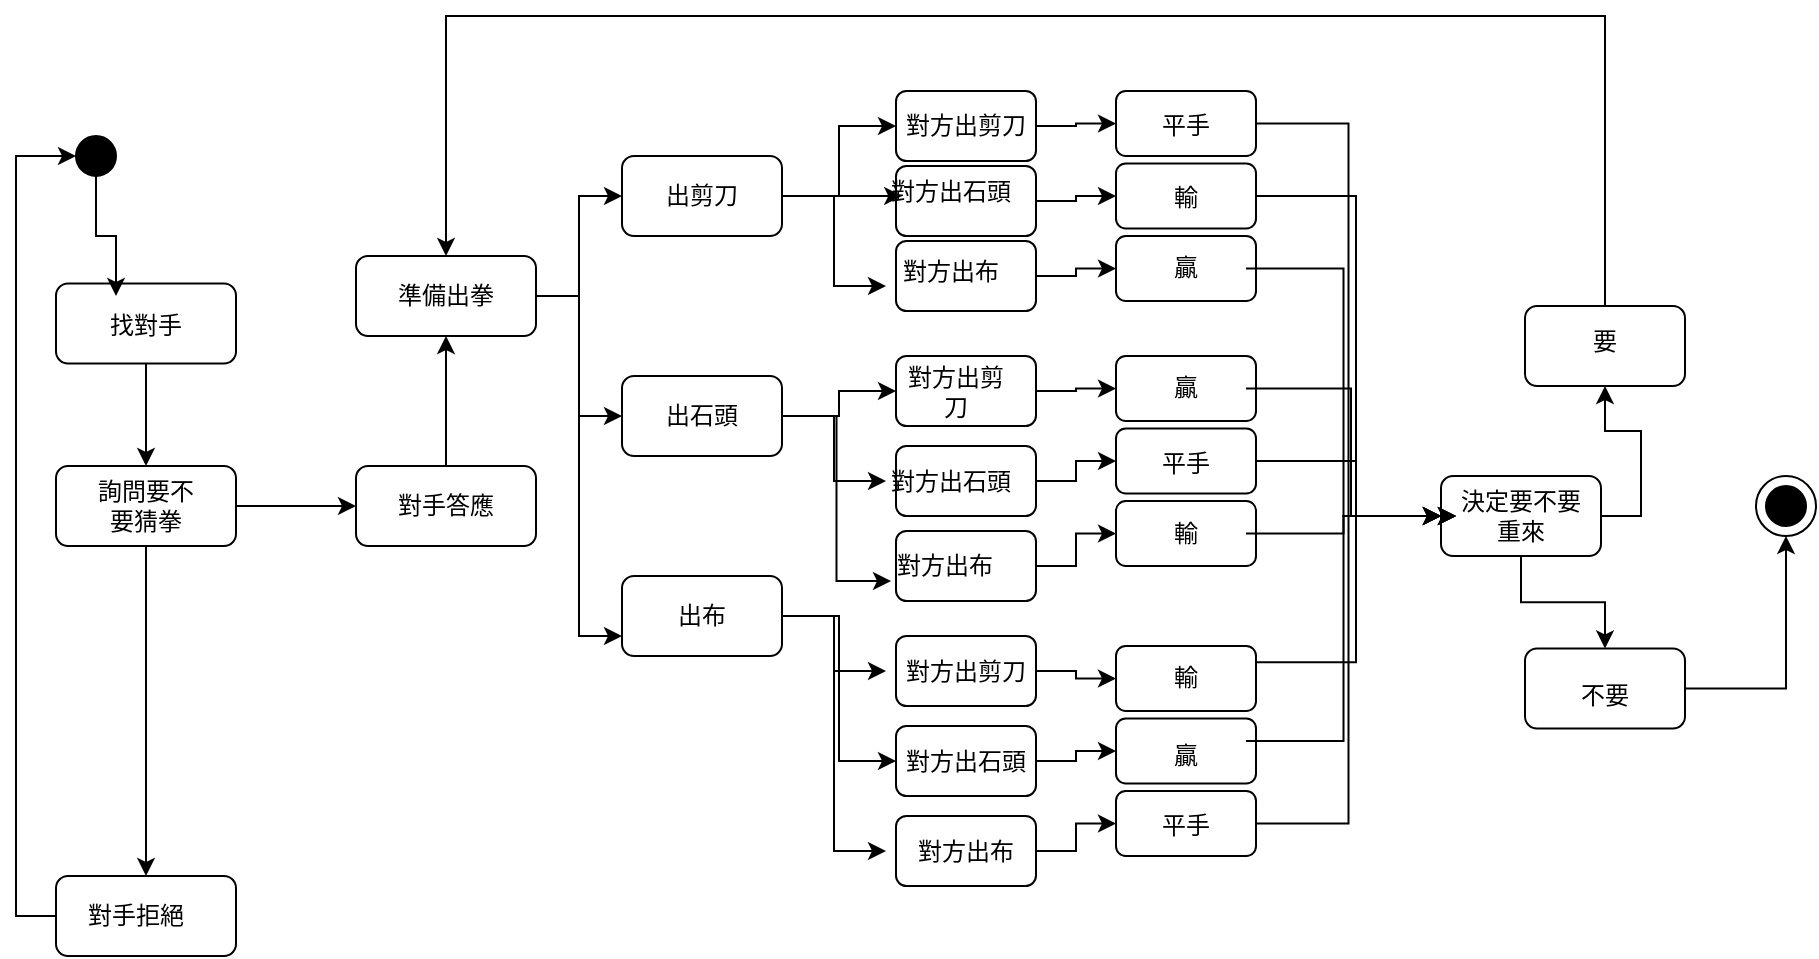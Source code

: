 <mxfile version="15.5.2" type="github"><diagram id="yrhVS1ULFplLNbKI0Mgy" name="Page-1"><mxGraphModel dx="1967" dy="1819" grid="1" gridSize="10" guides="1" tooltips="1" connect="1" arrows="1" fold="1" page="1" pageScale="1" pageWidth="827" pageHeight="1169" math="0" shadow="0"><root><mxCell id="0"/><mxCell id="1" parent="0"/><mxCell id="l1OINynDW4A3iXPMkWMb-71" style="edgeStyle=orthogonalEdgeStyle;rounded=0;orthogonalLoop=1;jettySize=auto;html=1;exitX=0.5;exitY=1;exitDx=0;exitDy=0;entryX=0.25;entryY=0;entryDx=0;entryDy=0;" edge="1" parent="1" source="l1OINynDW4A3iXPMkWMb-2" target="l1OINynDW4A3iXPMkWMb-68"><mxGeometry relative="1" as="geometry"/></mxCell><mxCell id="l1OINynDW4A3iXPMkWMb-2" value="" style="ellipse;whiteSpace=wrap;html=1;aspect=fixed;fillColor=#000000;" vertex="1" parent="1"><mxGeometry x="30" y="30" width="20" height="20" as="geometry"/></mxCell><mxCell id="l1OINynDW4A3iXPMkWMb-17" style="edgeStyle=orthogonalEdgeStyle;rounded=0;orthogonalLoop=1;jettySize=auto;html=1;exitX=1;exitY=0.5;exitDx=0;exitDy=0;entryX=0;entryY=0.75;entryDx=0;entryDy=0;" edge="1" parent="1" source="l1OINynDW4A3iXPMkWMb-3" target="l1OINynDW4A3iXPMkWMb-11"><mxGeometry relative="1" as="geometry"/></mxCell><mxCell id="l1OINynDW4A3iXPMkWMb-19" style="edgeStyle=orthogonalEdgeStyle;rounded=0;orthogonalLoop=1;jettySize=auto;html=1;exitX=1;exitY=0.5;exitDx=0;exitDy=0;entryX=0;entryY=0.5;entryDx=0;entryDy=0;" edge="1" parent="1" source="l1OINynDW4A3iXPMkWMb-3" target="l1OINynDW4A3iXPMkWMb-10"><mxGeometry relative="1" as="geometry"/></mxCell><mxCell id="l1OINynDW4A3iXPMkWMb-21" style="edgeStyle=orthogonalEdgeStyle;rounded=0;orthogonalLoop=1;jettySize=auto;html=1;exitX=1;exitY=0.5;exitDx=0;exitDy=0;entryX=0;entryY=0.5;entryDx=0;entryDy=0;" edge="1" parent="1" source="l1OINynDW4A3iXPMkWMb-3" target="l1OINynDW4A3iXPMkWMb-8"><mxGeometry relative="1" as="geometry"/></mxCell><mxCell id="l1OINynDW4A3iXPMkWMb-3" value="" style="rounded=1;whiteSpace=wrap;html=1;fillColor=none;" vertex="1" parent="1"><mxGeometry x="170" y="90" width="90" height="40" as="geometry"/></mxCell><mxCell id="l1OINynDW4A3iXPMkWMb-4" value="準備出拳" style="text;html=1;strokeColor=none;fillColor=none;align=center;verticalAlign=middle;whiteSpace=wrap;rounded=0;" vertex="1" parent="1"><mxGeometry x="185" y="95" width="60" height="30" as="geometry"/></mxCell><mxCell id="l1OINynDW4A3iXPMkWMb-52" style="edgeStyle=orthogonalEdgeStyle;rounded=0;orthogonalLoop=1;jettySize=auto;html=1;exitX=1;exitY=0.5;exitDx=0;exitDy=0;entryX=0.125;entryY=0.583;entryDx=0;entryDy=0;entryPerimeter=0;" edge="1" parent="1" source="l1OINynDW4A3iXPMkWMb-8" target="l1OINynDW4A3iXPMkWMb-29"><mxGeometry relative="1" as="geometry"/></mxCell><mxCell id="l1OINynDW4A3iXPMkWMb-53" style="edgeStyle=orthogonalEdgeStyle;rounded=0;orthogonalLoop=1;jettySize=auto;html=1;exitX=1;exitY=0.5;exitDx=0;exitDy=0;entryX=0;entryY=0.5;entryDx=0;entryDy=0;" edge="1" parent="1" source="l1OINynDW4A3iXPMkWMb-8" target="l1OINynDW4A3iXPMkWMb-24"><mxGeometry relative="1" as="geometry"/></mxCell><mxCell id="l1OINynDW4A3iXPMkWMb-55" style="edgeStyle=orthogonalEdgeStyle;rounded=0;orthogonalLoop=1;jettySize=auto;html=1;exitX=1;exitY=0.5;exitDx=0;exitDy=0;entryX=0;entryY=0.75;entryDx=0;entryDy=0;" edge="1" parent="1" source="l1OINynDW4A3iXPMkWMb-8" target="l1OINynDW4A3iXPMkWMb-30"><mxGeometry relative="1" as="geometry"/></mxCell><mxCell id="l1OINynDW4A3iXPMkWMb-8" value="" style="rounded=1;whiteSpace=wrap;html=1;fillColor=none;" vertex="1" parent="1"><mxGeometry x="303" y="40" width="80" height="40" as="geometry"/></mxCell><mxCell id="l1OINynDW4A3iXPMkWMb-59" style="edgeStyle=orthogonalEdgeStyle;rounded=0;orthogonalLoop=1;jettySize=auto;html=1;exitX=1;exitY=0.5;exitDx=0;exitDy=0;entryX=0;entryY=0.5;entryDx=0;entryDy=0;" edge="1" parent="1" source="l1OINynDW4A3iXPMkWMb-10" target="l1OINynDW4A3iXPMkWMb-37"><mxGeometry relative="1" as="geometry"/></mxCell><mxCell id="l1OINynDW4A3iXPMkWMb-61" style="edgeStyle=orthogonalEdgeStyle;rounded=0;orthogonalLoop=1;jettySize=auto;html=1;exitX=1;exitY=0.5;exitDx=0;exitDy=0;entryX=0;entryY=0.5;entryDx=0;entryDy=0;" edge="1" parent="1" source="l1OINynDW4A3iXPMkWMb-10" target="l1OINynDW4A3iXPMkWMb-36"><mxGeometry relative="1" as="geometry"/></mxCell><mxCell id="l1OINynDW4A3iXPMkWMb-62" style="edgeStyle=orthogonalEdgeStyle;rounded=0;orthogonalLoop=1;jettySize=auto;html=1;exitX=1;exitY=0.5;exitDx=0;exitDy=0;entryX=0;entryY=0.75;entryDx=0;entryDy=0;" edge="1" parent="1" source="l1OINynDW4A3iXPMkWMb-10" target="l1OINynDW4A3iXPMkWMb-35"><mxGeometry relative="1" as="geometry"/></mxCell><mxCell id="l1OINynDW4A3iXPMkWMb-10" value="" style="rounded=1;whiteSpace=wrap;html=1;fillColor=none;" vertex="1" parent="1"><mxGeometry x="303" y="150" width="80" height="40" as="geometry"/></mxCell><mxCell id="l1OINynDW4A3iXPMkWMb-63" style="edgeStyle=orthogonalEdgeStyle;rounded=0;orthogonalLoop=1;jettySize=auto;html=1;exitX=1;exitY=0.5;exitDx=0;exitDy=0;entryX=0;entryY=0.5;entryDx=0;entryDy=0;" edge="1" parent="1" source="l1OINynDW4A3iXPMkWMb-11" target="l1OINynDW4A3iXPMkWMb-40"><mxGeometry relative="1" as="geometry"/></mxCell><mxCell id="l1OINynDW4A3iXPMkWMb-64" style="edgeStyle=orthogonalEdgeStyle;rounded=0;orthogonalLoop=1;jettySize=auto;html=1;exitX=1;exitY=0.5;exitDx=0;exitDy=0;entryX=0;entryY=0.5;entryDx=0;entryDy=0;" edge="1" parent="1" source="l1OINynDW4A3iXPMkWMb-11" target="l1OINynDW4A3iXPMkWMb-45"><mxGeometry relative="1" as="geometry"/></mxCell><mxCell id="l1OINynDW4A3iXPMkWMb-65" style="edgeStyle=orthogonalEdgeStyle;rounded=0;orthogonalLoop=1;jettySize=auto;html=1;exitX=1;exitY=0.5;exitDx=0;exitDy=0;entryX=0;entryY=0.5;entryDx=0;entryDy=0;" edge="1" parent="1" source="l1OINynDW4A3iXPMkWMb-11" target="l1OINynDW4A3iXPMkWMb-38"><mxGeometry relative="1" as="geometry"/></mxCell><mxCell id="l1OINynDW4A3iXPMkWMb-11" value="" style="rounded=1;whiteSpace=wrap;html=1;fillColor=none;" vertex="1" parent="1"><mxGeometry x="303" y="250" width="80" height="40" as="geometry"/></mxCell><mxCell id="l1OINynDW4A3iXPMkWMb-13" value="出剪刀" style="text;html=1;strokeColor=none;fillColor=none;align=center;verticalAlign=middle;whiteSpace=wrap;rounded=0;" vertex="1" parent="1"><mxGeometry x="313" y="45" width="60" height="30" as="geometry"/></mxCell><mxCell id="l1OINynDW4A3iXPMkWMb-14" value="出石頭" style="text;html=1;strokeColor=none;fillColor=none;align=center;verticalAlign=middle;whiteSpace=wrap;rounded=0;" vertex="1" parent="1"><mxGeometry x="313" y="155" width="60" height="30" as="geometry"/></mxCell><mxCell id="l1OINynDW4A3iXPMkWMb-15" value="出布" style="text;html=1;strokeColor=none;fillColor=none;align=center;verticalAlign=middle;whiteSpace=wrap;rounded=0;" vertex="1" parent="1"><mxGeometry x="313" y="255" width="60" height="30" as="geometry"/></mxCell><mxCell id="l1OINynDW4A3iXPMkWMb-22" value="對方出剪刀" style="text;html=1;strokeColor=none;fillColor=none;align=center;verticalAlign=middle;whiteSpace=wrap;rounded=0;" vertex="1" parent="1"><mxGeometry x="435" y="10" width="80" height="30" as="geometry"/></mxCell><mxCell id="l1OINynDW4A3iXPMkWMb-103" style="edgeStyle=orthogonalEdgeStyle;rounded=0;orthogonalLoop=1;jettySize=auto;html=1;exitX=1;exitY=0.5;exitDx=0;exitDy=0;entryX=0;entryY=0.5;entryDx=0;entryDy=0;" edge="1" parent="1" source="l1OINynDW4A3iXPMkWMb-24" target="l1OINynDW4A3iXPMkWMb-85"><mxGeometry relative="1" as="geometry"/></mxCell><mxCell id="l1OINynDW4A3iXPMkWMb-24" value="" style="rounded=1;whiteSpace=wrap;html=1;fillColor=none;" vertex="1" parent="1"><mxGeometry x="440" y="7.5" width="70" height="35" as="geometry"/></mxCell><mxCell id="l1OINynDW4A3iXPMkWMb-107" style="edgeStyle=orthogonalEdgeStyle;rounded=0;orthogonalLoop=1;jettySize=auto;html=1;exitX=1;exitY=0.5;exitDx=0;exitDy=0;entryX=0;entryY=0.5;entryDx=0;entryDy=0;" edge="1" parent="1" source="l1OINynDW4A3iXPMkWMb-25" target="l1OINynDW4A3iXPMkWMb-86"><mxGeometry relative="1" as="geometry"/></mxCell><mxCell id="l1OINynDW4A3iXPMkWMb-25" value="" style="rounded=1;whiteSpace=wrap;html=1;fillColor=none;" vertex="1" parent="1"><mxGeometry x="440" y="45" width="70" height="35" as="geometry"/></mxCell><mxCell id="l1OINynDW4A3iXPMkWMb-108" style="edgeStyle=orthogonalEdgeStyle;rounded=0;orthogonalLoop=1;jettySize=auto;html=1;exitX=1;exitY=0.5;exitDx=0;exitDy=0;entryX=0;entryY=0.5;entryDx=0;entryDy=0;" edge="1" parent="1" source="l1OINynDW4A3iXPMkWMb-27" target="l1OINynDW4A3iXPMkWMb-87"><mxGeometry relative="1" as="geometry"/></mxCell><mxCell id="l1OINynDW4A3iXPMkWMb-27" value="" style="rounded=1;whiteSpace=wrap;html=1;fillColor=none;" vertex="1" parent="1"><mxGeometry x="440" y="82.5" width="70" height="35" as="geometry"/></mxCell><mxCell id="l1OINynDW4A3iXPMkWMb-29" value="對方出石頭" style="text;html=1;strokeColor=none;fillColor=none;align=center;verticalAlign=middle;whiteSpace=wrap;rounded=0;" vertex="1" parent="1"><mxGeometry x="435" y="42.5" width="65" height="30" as="geometry"/></mxCell><mxCell id="l1OINynDW4A3iXPMkWMb-30" value="對方出布" style="text;html=1;strokeColor=none;fillColor=none;align=center;verticalAlign=middle;whiteSpace=wrap;rounded=0;" vertex="1" parent="1"><mxGeometry x="435" y="82.5" width="65" height="30" as="geometry"/></mxCell><mxCell id="l1OINynDW4A3iXPMkWMb-110" style="edgeStyle=orthogonalEdgeStyle;rounded=0;orthogonalLoop=1;jettySize=auto;html=1;exitX=1;exitY=0.5;exitDx=0;exitDy=0;entryX=0;entryY=0.5;entryDx=0;entryDy=0;" edge="1" parent="1" source="l1OINynDW4A3iXPMkWMb-32" target="l1OINynDW4A3iXPMkWMb-88"><mxGeometry relative="1" as="geometry"/></mxCell><mxCell id="l1OINynDW4A3iXPMkWMb-32" value="" style="rounded=1;whiteSpace=wrap;html=1;fillColor=none;" vertex="1" parent="1"><mxGeometry x="440" y="140" width="70" height="35" as="geometry"/></mxCell><mxCell id="l1OINynDW4A3iXPMkWMb-112" style="edgeStyle=orthogonalEdgeStyle;rounded=0;orthogonalLoop=1;jettySize=auto;html=1;exitX=1;exitY=0.5;exitDx=0;exitDy=0;entryX=0;entryY=0.5;entryDx=0;entryDy=0;" edge="1" parent="1" source="l1OINynDW4A3iXPMkWMb-33" target="l1OINynDW4A3iXPMkWMb-89"><mxGeometry relative="1" as="geometry"/></mxCell><mxCell id="l1OINynDW4A3iXPMkWMb-33" value="" style="rounded=1;whiteSpace=wrap;html=1;fillColor=none;" vertex="1" parent="1"><mxGeometry x="440" y="185" width="70" height="35" as="geometry"/></mxCell><mxCell id="l1OINynDW4A3iXPMkWMb-113" style="edgeStyle=orthogonalEdgeStyle;rounded=0;orthogonalLoop=1;jettySize=auto;html=1;exitX=1;exitY=0.5;exitDx=0;exitDy=0;entryX=0;entryY=0.5;entryDx=0;entryDy=0;" edge="1" parent="1" source="l1OINynDW4A3iXPMkWMb-34" target="l1OINynDW4A3iXPMkWMb-90"><mxGeometry relative="1" as="geometry"/></mxCell><mxCell id="l1OINynDW4A3iXPMkWMb-34" value="" style="rounded=1;whiteSpace=wrap;html=1;fillColor=none;" vertex="1" parent="1"><mxGeometry x="440" y="227.5" width="70" height="35" as="geometry"/></mxCell><mxCell id="l1OINynDW4A3iXPMkWMb-35" value="對方出布" style="text;html=1;strokeColor=none;fillColor=none;align=center;verticalAlign=middle;whiteSpace=wrap;rounded=0;" vertex="1" parent="1"><mxGeometry x="437.5" y="230" width="52.5" height="30" as="geometry"/></mxCell><mxCell id="l1OINynDW4A3iXPMkWMb-36" value="對方出石頭" style="text;html=1;strokeColor=none;fillColor=none;align=center;verticalAlign=middle;whiteSpace=wrap;rounded=0;" vertex="1" parent="1"><mxGeometry x="435" y="187.5" width="65" height="30" as="geometry"/></mxCell><mxCell id="l1OINynDW4A3iXPMkWMb-37" value="對方出剪刀" style="text;html=1;strokeColor=none;fillColor=none;align=center;verticalAlign=middle;whiteSpace=wrap;rounded=0;" vertex="1" parent="1"><mxGeometry x="440" y="143.75" width="60" height="27.5" as="geometry"/></mxCell><mxCell id="l1OINynDW4A3iXPMkWMb-38" value="對方出布" style="text;html=1;strokeColor=none;fillColor=none;align=center;verticalAlign=middle;whiteSpace=wrap;rounded=0;" vertex="1" parent="1"><mxGeometry x="435" y="372.5" width="80" height="30" as="geometry"/></mxCell><mxCell id="l1OINynDW4A3iXPMkWMb-39" value="對方出石頭" style="text;html=1;strokeColor=none;fillColor=none;align=center;verticalAlign=middle;whiteSpace=wrap;rounded=0;" vertex="1" parent="1"><mxGeometry x="435" y="327.5" width="80" height="30" as="geometry"/></mxCell><mxCell id="l1OINynDW4A3iXPMkWMb-40" value="對方出剪刀" style="text;html=1;strokeColor=none;fillColor=none;align=center;verticalAlign=middle;whiteSpace=wrap;rounded=0;" vertex="1" parent="1"><mxGeometry x="435" y="282.5" width="80" height="30" as="geometry"/></mxCell><mxCell id="l1OINynDW4A3iXPMkWMb-114" style="edgeStyle=orthogonalEdgeStyle;rounded=0;orthogonalLoop=1;jettySize=auto;html=1;exitX=1;exitY=0.5;exitDx=0;exitDy=0;entryX=0;entryY=0.5;entryDx=0;entryDy=0;" edge="1" parent="1" source="l1OINynDW4A3iXPMkWMb-44" target="l1OINynDW4A3iXPMkWMb-91"><mxGeometry relative="1" as="geometry"/></mxCell><mxCell id="l1OINynDW4A3iXPMkWMb-44" value="" style="rounded=1;whiteSpace=wrap;html=1;fillColor=none;" vertex="1" parent="1"><mxGeometry x="440" y="280" width="70" height="35" as="geometry"/></mxCell><mxCell id="l1OINynDW4A3iXPMkWMb-115" style="edgeStyle=orthogonalEdgeStyle;rounded=0;orthogonalLoop=1;jettySize=auto;html=1;exitX=1;exitY=0.5;exitDx=0;exitDy=0;entryX=0;entryY=0.5;entryDx=0;entryDy=0;" edge="1" parent="1" source="l1OINynDW4A3iXPMkWMb-45" target="l1OINynDW4A3iXPMkWMb-92"><mxGeometry relative="1" as="geometry"/></mxCell><mxCell id="l1OINynDW4A3iXPMkWMb-45" value="" style="rounded=1;whiteSpace=wrap;html=1;fillColor=none;" vertex="1" parent="1"><mxGeometry x="440" y="325" width="70" height="35" as="geometry"/></mxCell><mxCell id="l1OINynDW4A3iXPMkWMb-116" style="edgeStyle=orthogonalEdgeStyle;rounded=0;orthogonalLoop=1;jettySize=auto;html=1;exitX=1;exitY=0.5;exitDx=0;exitDy=0;entryX=0;entryY=0.5;entryDx=0;entryDy=0;" edge="1" parent="1" source="l1OINynDW4A3iXPMkWMb-46" target="l1OINynDW4A3iXPMkWMb-93"><mxGeometry relative="1" as="geometry"/></mxCell><mxCell id="l1OINynDW4A3iXPMkWMb-46" value="" style="rounded=1;whiteSpace=wrap;html=1;fillColor=none;" vertex="1" parent="1"><mxGeometry x="440" y="370" width="70" height="35" as="geometry"/></mxCell><mxCell id="l1OINynDW4A3iXPMkWMb-72" style="edgeStyle=orthogonalEdgeStyle;rounded=0;orthogonalLoop=1;jettySize=auto;html=1;exitX=0.5;exitY=1;exitDx=0;exitDy=0;entryX=0.5;entryY=0;entryDx=0;entryDy=0;" edge="1" parent="1" source="l1OINynDW4A3iXPMkWMb-67" target="l1OINynDW4A3iXPMkWMb-70"><mxGeometry relative="1" as="geometry"/></mxCell><mxCell id="l1OINynDW4A3iXPMkWMb-67" value="" style="rounded=1;whiteSpace=wrap;html=1;fillColor=none;" vertex="1" parent="1"><mxGeometry x="20" y="103.75" width="90" height="40" as="geometry"/></mxCell><mxCell id="l1OINynDW4A3iXPMkWMb-68" value="找對手" style="text;html=1;strokeColor=none;fillColor=none;align=center;verticalAlign=middle;whiteSpace=wrap;rounded=0;" vertex="1" parent="1"><mxGeometry x="35" y="110" width="60" height="30" as="geometry"/></mxCell><mxCell id="l1OINynDW4A3iXPMkWMb-69" value="詢問要不要猜拳" style="text;html=1;strokeColor=none;fillColor=none;align=center;verticalAlign=middle;whiteSpace=wrap;rounded=0;" vertex="1" parent="1"><mxGeometry x="35" y="200" width="60" height="30" as="geometry"/></mxCell><mxCell id="l1OINynDW4A3iXPMkWMb-77" style="edgeStyle=orthogonalEdgeStyle;rounded=0;orthogonalLoop=1;jettySize=auto;html=1;exitX=1;exitY=0.5;exitDx=0;exitDy=0;entryX=0;entryY=0.5;entryDx=0;entryDy=0;" edge="1" parent="1" source="l1OINynDW4A3iXPMkWMb-70" target="l1OINynDW4A3iXPMkWMb-76"><mxGeometry relative="1" as="geometry"/></mxCell><mxCell id="l1OINynDW4A3iXPMkWMb-81" style="edgeStyle=orthogonalEdgeStyle;rounded=0;orthogonalLoop=1;jettySize=auto;html=1;exitX=0.5;exitY=1;exitDx=0;exitDy=0;entryX=0.5;entryY=0;entryDx=0;entryDy=0;" edge="1" parent="1" source="l1OINynDW4A3iXPMkWMb-70" target="l1OINynDW4A3iXPMkWMb-80"><mxGeometry relative="1" as="geometry"/></mxCell><mxCell id="l1OINynDW4A3iXPMkWMb-70" value="" style="rounded=1;whiteSpace=wrap;html=1;fillColor=none;" vertex="1" parent="1"><mxGeometry x="20" y="195" width="90" height="40" as="geometry"/></mxCell><mxCell id="l1OINynDW4A3iXPMkWMb-73" value="對手答應" style="text;html=1;strokeColor=none;fillColor=none;align=center;verticalAlign=middle;whiteSpace=wrap;rounded=0;" vertex="1" parent="1"><mxGeometry x="185" y="200" width="60" height="30" as="geometry"/></mxCell><mxCell id="l1OINynDW4A3iXPMkWMb-78" style="edgeStyle=orthogonalEdgeStyle;rounded=0;orthogonalLoop=1;jettySize=auto;html=1;exitX=0.5;exitY=0;exitDx=0;exitDy=0;entryX=0.5;entryY=1;entryDx=0;entryDy=0;" edge="1" parent="1" source="l1OINynDW4A3iXPMkWMb-76" target="l1OINynDW4A3iXPMkWMb-3"><mxGeometry relative="1" as="geometry"/></mxCell><mxCell id="l1OINynDW4A3iXPMkWMb-76" value="" style="rounded=1;whiteSpace=wrap;html=1;fillColor=none;" vertex="1" parent="1"><mxGeometry x="170" y="195" width="90" height="40" as="geometry"/></mxCell><mxCell id="l1OINynDW4A3iXPMkWMb-79" value="對手拒絕" style="text;html=1;strokeColor=none;fillColor=none;align=center;verticalAlign=middle;whiteSpace=wrap;rounded=0;" vertex="1" parent="1"><mxGeometry x="30" y="405" width="60" height="30" as="geometry"/></mxCell><mxCell id="l1OINynDW4A3iXPMkWMb-84" style="edgeStyle=orthogonalEdgeStyle;rounded=0;orthogonalLoop=1;jettySize=auto;html=1;exitX=0;exitY=0.5;exitDx=0;exitDy=0;entryX=0;entryY=0.5;entryDx=0;entryDy=0;" edge="1" parent="1" source="l1OINynDW4A3iXPMkWMb-80" target="l1OINynDW4A3iXPMkWMb-2"><mxGeometry relative="1" as="geometry"/></mxCell><mxCell id="l1OINynDW4A3iXPMkWMb-80" value="" style="rounded=1;whiteSpace=wrap;html=1;fillColor=none;" vertex="1" parent="1"><mxGeometry x="20" y="400" width="90" height="40" as="geometry"/></mxCell><mxCell id="l1OINynDW4A3iXPMkWMb-82" value="" style="ellipse;whiteSpace=wrap;html=1;aspect=fixed;fillColor=#000000;" vertex="1" parent="1"><mxGeometry x="875" y="205" width="20" height="20" as="geometry"/></mxCell><mxCell id="l1OINynDW4A3iXPMkWMb-83" value="" style="ellipse;whiteSpace=wrap;html=1;aspect=fixed;fillColor=none;" vertex="1" parent="1"><mxGeometry x="870" y="200" width="30" height="30" as="geometry"/></mxCell><mxCell id="l1OINynDW4A3iXPMkWMb-132" style="edgeStyle=orthogonalEdgeStyle;rounded=0;orthogonalLoop=1;jettySize=auto;html=1;exitX=1;exitY=0.5;exitDx=0;exitDy=0;entryX=0;entryY=0.5;entryDx=0;entryDy=0;" edge="1" parent="1" source="l1OINynDW4A3iXPMkWMb-85" target="l1OINynDW4A3iXPMkWMb-118"><mxGeometry relative="1" as="geometry"/></mxCell><mxCell id="l1OINynDW4A3iXPMkWMb-85" value="" style="rounded=1;whiteSpace=wrap;html=1;fillColor=none;" vertex="1" parent="1"><mxGeometry x="550" y="7.5" width="70" height="32.5" as="geometry"/></mxCell><mxCell id="l1OINynDW4A3iXPMkWMb-135" style="edgeStyle=orthogonalEdgeStyle;rounded=0;orthogonalLoop=1;jettySize=auto;html=1;exitX=1;exitY=0.5;exitDx=0;exitDy=0;entryX=0;entryY=0.5;entryDx=0;entryDy=0;" edge="1" parent="1" source="l1OINynDW4A3iXPMkWMb-86" target="l1OINynDW4A3iXPMkWMb-119"><mxGeometry relative="1" as="geometry"/></mxCell><mxCell id="l1OINynDW4A3iXPMkWMb-86" value="" style="rounded=1;whiteSpace=wrap;html=1;fillColor=none;" vertex="1" parent="1"><mxGeometry x="550" y="43.75" width="70" height="32.5" as="geometry"/></mxCell><mxCell id="l1OINynDW4A3iXPMkWMb-87" value="" style="rounded=1;whiteSpace=wrap;html=1;fillColor=none;" vertex="1" parent="1"><mxGeometry x="550" y="80" width="70" height="32.5" as="geometry"/></mxCell><mxCell id="l1OINynDW4A3iXPMkWMb-88" value="" style="rounded=1;whiteSpace=wrap;html=1;fillColor=none;" vertex="1" parent="1"><mxGeometry x="550" y="140" width="70" height="32.5" as="geometry"/></mxCell><mxCell id="l1OINynDW4A3iXPMkWMb-139" style="edgeStyle=orthogonalEdgeStyle;rounded=0;orthogonalLoop=1;jettySize=auto;html=1;exitX=1;exitY=0.5;exitDx=0;exitDy=0;entryX=0;entryY=0.5;entryDx=0;entryDy=0;" edge="1" parent="1" source="l1OINynDW4A3iXPMkWMb-89" target="l1OINynDW4A3iXPMkWMb-119"><mxGeometry relative="1" as="geometry"/></mxCell><mxCell id="l1OINynDW4A3iXPMkWMb-89" value="" style="rounded=1;whiteSpace=wrap;html=1;fillColor=none;" vertex="1" parent="1"><mxGeometry x="550" y="176.25" width="70" height="32.5" as="geometry"/></mxCell><mxCell id="l1OINynDW4A3iXPMkWMb-90" value="" style="rounded=1;whiteSpace=wrap;html=1;fillColor=none;" vertex="1" parent="1"><mxGeometry x="550" y="212.5" width="70" height="32.5" as="geometry"/></mxCell><mxCell id="l1OINynDW4A3iXPMkWMb-141" style="edgeStyle=orthogonalEdgeStyle;rounded=0;orthogonalLoop=1;jettySize=auto;html=1;exitX=1;exitY=0.25;exitDx=0;exitDy=0;entryX=0;entryY=0.5;entryDx=0;entryDy=0;" edge="1" parent="1" source="l1OINynDW4A3iXPMkWMb-91" target="l1OINynDW4A3iXPMkWMb-119"><mxGeometry relative="1" as="geometry"/></mxCell><mxCell id="l1OINynDW4A3iXPMkWMb-91" value="" style="rounded=1;whiteSpace=wrap;html=1;fillColor=none;" vertex="1" parent="1"><mxGeometry x="550" y="285" width="70" height="32.5" as="geometry"/></mxCell><mxCell id="l1OINynDW4A3iXPMkWMb-92" value="" style="rounded=1;whiteSpace=wrap;html=1;fillColor=none;" vertex="1" parent="1"><mxGeometry x="550" y="321.25" width="70" height="32.5" as="geometry"/></mxCell><mxCell id="l1OINynDW4A3iXPMkWMb-143" style="edgeStyle=orthogonalEdgeStyle;rounded=0;orthogonalLoop=1;jettySize=auto;html=1;exitX=1;exitY=0.5;exitDx=0;exitDy=0;entryX=0;entryY=0.5;entryDx=0;entryDy=0;" edge="1" parent="1" source="l1OINynDW4A3iXPMkWMb-93" target="l1OINynDW4A3iXPMkWMb-118"><mxGeometry relative="1" as="geometry"/></mxCell><mxCell id="l1OINynDW4A3iXPMkWMb-93" value="" style="rounded=1;whiteSpace=wrap;html=1;fillColor=none;" vertex="1" parent="1"><mxGeometry x="550" y="357.5" width="70" height="32.5" as="geometry"/></mxCell><mxCell id="l1OINynDW4A3iXPMkWMb-94" value="平手" style="text;html=1;strokeColor=none;fillColor=none;align=center;verticalAlign=middle;whiteSpace=wrap;rounded=0;" vertex="1" parent="1"><mxGeometry x="555" y="10" width="60" height="30" as="geometry"/></mxCell><mxCell id="l1OINynDW4A3iXPMkWMb-95" value="輸" style="text;html=1;strokeColor=none;fillColor=none;align=center;verticalAlign=middle;whiteSpace=wrap;rounded=0;" vertex="1" parent="1"><mxGeometry x="555" y="46.25" width="60" height="30" as="geometry"/></mxCell><mxCell id="l1OINynDW4A3iXPMkWMb-136" style="edgeStyle=orthogonalEdgeStyle;rounded=0;orthogonalLoop=1;jettySize=auto;html=1;exitX=1;exitY=0.5;exitDx=0;exitDy=0;entryX=0;entryY=0.5;entryDx=0;entryDy=0;" edge="1" parent="1" source="l1OINynDW4A3iXPMkWMb-96" target="l1OINynDW4A3iXPMkWMb-118"><mxGeometry relative="1" as="geometry"/></mxCell><mxCell id="l1OINynDW4A3iXPMkWMb-96" value="贏" style="text;html=1;strokeColor=none;fillColor=none;align=center;verticalAlign=middle;whiteSpace=wrap;rounded=0;" vertex="1" parent="1"><mxGeometry x="555" y="81.25" width="60" height="30" as="geometry"/></mxCell><mxCell id="l1OINynDW4A3iXPMkWMb-142" style="edgeStyle=orthogonalEdgeStyle;rounded=0;orthogonalLoop=1;jettySize=auto;html=1;exitX=1;exitY=0.25;exitDx=0;exitDy=0;entryX=0;entryY=0.5;entryDx=0;entryDy=0;" edge="1" parent="1" source="l1OINynDW4A3iXPMkWMb-97" target="l1OINynDW4A3iXPMkWMb-118"><mxGeometry relative="1" as="geometry"/></mxCell><mxCell id="l1OINynDW4A3iXPMkWMb-97" value="贏" style="text;html=1;strokeColor=none;fillColor=none;align=center;verticalAlign=middle;whiteSpace=wrap;rounded=0;" vertex="1" parent="1"><mxGeometry x="555" y="325" width="60" height="30" as="geometry"/></mxCell><mxCell id="l1OINynDW4A3iXPMkWMb-137" style="edgeStyle=orthogonalEdgeStyle;rounded=0;orthogonalLoop=1;jettySize=auto;html=1;exitX=1;exitY=0.5;exitDx=0;exitDy=0;entryX=0;entryY=0.5;entryDx=0;entryDy=0;" edge="1" parent="1" source="l1OINynDW4A3iXPMkWMb-98" target="l1OINynDW4A3iXPMkWMb-119"><mxGeometry relative="1" as="geometry"/></mxCell><mxCell id="l1OINynDW4A3iXPMkWMb-98" value="贏" style="text;html=1;strokeColor=none;fillColor=none;align=center;verticalAlign=middle;whiteSpace=wrap;rounded=0;" vertex="1" parent="1"><mxGeometry x="555" y="141.25" width="60" height="30" as="geometry"/></mxCell><mxCell id="l1OINynDW4A3iXPMkWMb-99" value="平手" style="text;html=1;strokeColor=none;fillColor=none;align=center;verticalAlign=middle;whiteSpace=wrap;rounded=0;" vertex="1" parent="1"><mxGeometry x="555" y="178.75" width="60" height="30" as="geometry"/></mxCell><mxCell id="l1OINynDW4A3iXPMkWMb-100" value="平手" style="text;html=1;strokeColor=none;fillColor=none;align=center;verticalAlign=middle;whiteSpace=wrap;rounded=0;" vertex="1" parent="1"><mxGeometry x="555" y="360" width="60" height="30" as="geometry"/></mxCell><mxCell id="l1OINynDW4A3iXPMkWMb-140" style="edgeStyle=orthogonalEdgeStyle;rounded=0;orthogonalLoop=1;jettySize=auto;html=1;exitX=1;exitY=0.5;exitDx=0;exitDy=0;entryX=0;entryY=0.5;entryDx=0;entryDy=0;" edge="1" parent="1" source="l1OINynDW4A3iXPMkWMb-101" target="l1OINynDW4A3iXPMkWMb-118"><mxGeometry relative="1" as="geometry"/></mxCell><mxCell id="l1OINynDW4A3iXPMkWMb-101" value="輸" style="text;html=1;strokeColor=none;fillColor=none;align=center;verticalAlign=middle;whiteSpace=wrap;rounded=0;" vertex="1" parent="1"><mxGeometry x="555" y="213.75" width="60" height="30" as="geometry"/></mxCell><mxCell id="l1OINynDW4A3iXPMkWMb-102" value="輸" style="text;html=1;strokeColor=none;fillColor=none;align=center;verticalAlign=middle;whiteSpace=wrap;rounded=0;" vertex="1" parent="1"><mxGeometry x="555" y="286.25" width="60" height="30" as="geometry"/></mxCell><mxCell id="l1OINynDW4A3iXPMkWMb-124" style="edgeStyle=orthogonalEdgeStyle;rounded=0;orthogonalLoop=1;jettySize=auto;html=1;exitX=1;exitY=0.5;exitDx=0;exitDy=0;entryX=0.5;entryY=1;entryDx=0;entryDy=0;" edge="1" parent="1" source="l1OINynDW4A3iXPMkWMb-118" target="l1OINynDW4A3iXPMkWMb-120"><mxGeometry relative="1" as="geometry"/></mxCell><mxCell id="l1OINynDW4A3iXPMkWMb-129" style="edgeStyle=orthogonalEdgeStyle;rounded=0;orthogonalLoop=1;jettySize=auto;html=1;exitX=0.5;exitY=1;exitDx=0;exitDy=0;entryX=0.5;entryY=0;entryDx=0;entryDy=0;" edge="1" parent="1" source="l1OINynDW4A3iXPMkWMb-118" target="l1OINynDW4A3iXPMkWMb-128"><mxGeometry relative="1" as="geometry"/></mxCell><mxCell id="l1OINynDW4A3iXPMkWMb-118" value="" style="rounded=1;whiteSpace=wrap;html=1;fillColor=none;" vertex="1" parent="1"><mxGeometry x="712.5" y="200" width="80" height="40" as="geometry"/></mxCell><mxCell id="l1OINynDW4A3iXPMkWMb-119" value="決定要不要重來" style="text;html=1;strokeColor=none;fillColor=none;align=center;verticalAlign=middle;whiteSpace=wrap;rounded=0;" vertex="1" parent="1"><mxGeometry x="720" y="205" width="65" height="30" as="geometry"/></mxCell><mxCell id="l1OINynDW4A3iXPMkWMb-131" style="edgeStyle=orthogonalEdgeStyle;rounded=0;orthogonalLoop=1;jettySize=auto;html=1;exitX=0.5;exitY=0;exitDx=0;exitDy=0;entryX=0.5;entryY=0;entryDx=0;entryDy=0;" edge="1" parent="1" source="l1OINynDW4A3iXPMkWMb-120" target="l1OINynDW4A3iXPMkWMb-3"><mxGeometry relative="1" as="geometry"><Array as="points"><mxPoint x="795" y="-30"/><mxPoint x="215" y="-30"/></Array></mxGeometry></mxCell><mxCell id="l1OINynDW4A3iXPMkWMb-120" value="" style="rounded=1;whiteSpace=wrap;html=1;fillColor=none;" vertex="1" parent="1"><mxGeometry x="754.5" y="115" width="80" height="40" as="geometry"/></mxCell><mxCell id="l1OINynDW4A3iXPMkWMb-122" value="要" style="text;html=1;strokeColor=none;fillColor=none;align=center;verticalAlign=middle;whiteSpace=wrap;rounded=0;" vertex="1" parent="1"><mxGeometry x="762" y="117.5" width="65" height="30" as="geometry"/></mxCell><mxCell id="l1OINynDW4A3iXPMkWMb-126" value="不要" style="text;html=1;strokeColor=none;fillColor=none;align=center;verticalAlign=middle;whiteSpace=wrap;rounded=0;" vertex="1" parent="1"><mxGeometry x="762" y="295" width="65" height="30" as="geometry"/></mxCell><mxCell id="l1OINynDW4A3iXPMkWMb-130" style="edgeStyle=orthogonalEdgeStyle;rounded=0;orthogonalLoop=1;jettySize=auto;html=1;exitX=1;exitY=0.5;exitDx=0;exitDy=0;entryX=0.5;entryY=1;entryDx=0;entryDy=0;" edge="1" parent="1" source="l1OINynDW4A3iXPMkWMb-128" target="l1OINynDW4A3iXPMkWMb-83"><mxGeometry relative="1" as="geometry"/></mxCell><mxCell id="l1OINynDW4A3iXPMkWMb-128" value="" style="rounded=1;whiteSpace=wrap;html=1;fillColor=none;" vertex="1" parent="1"><mxGeometry x="754.5" y="286.25" width="80" height="40" as="geometry"/></mxCell></root></mxGraphModel></diagram></mxfile>